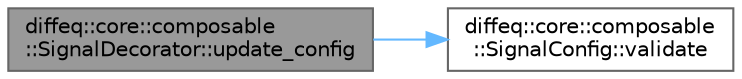 digraph "diffeq::core::composable::SignalDecorator::update_config"
{
 // LATEX_PDF_SIZE
  bgcolor="transparent";
  edge [fontname=Helvetica,fontsize=10,labelfontname=Helvetica,labelfontsize=10];
  node [fontname=Helvetica,fontsize=10,shape=box,height=0.2,width=0.4];
  rankdir="LR";
  Node1 [id="Node000001",label="diffeq::core::composable\l::SignalDecorator::update_config",height=0.2,width=0.4,color="gray40", fillcolor="grey60", style="filled", fontcolor="black",tooltip="Update signal configuration with validation."];
  Node1 -> Node2 [id="edge1_Node000001_Node000002",color="steelblue1",style="solid",tooltip=" "];
  Node2 [id="Node000002",label="diffeq::core::composable\l::SignalConfig::validate",height=0.2,width=0.4,color="grey40", fillcolor="white", style="filled",URL="$structdiffeq_1_1core_1_1composable_1_1_signal_config.html#a59f4cc387a947ccf7be552b7e93c5695",tooltip="Validate configuration parameters."];
}
